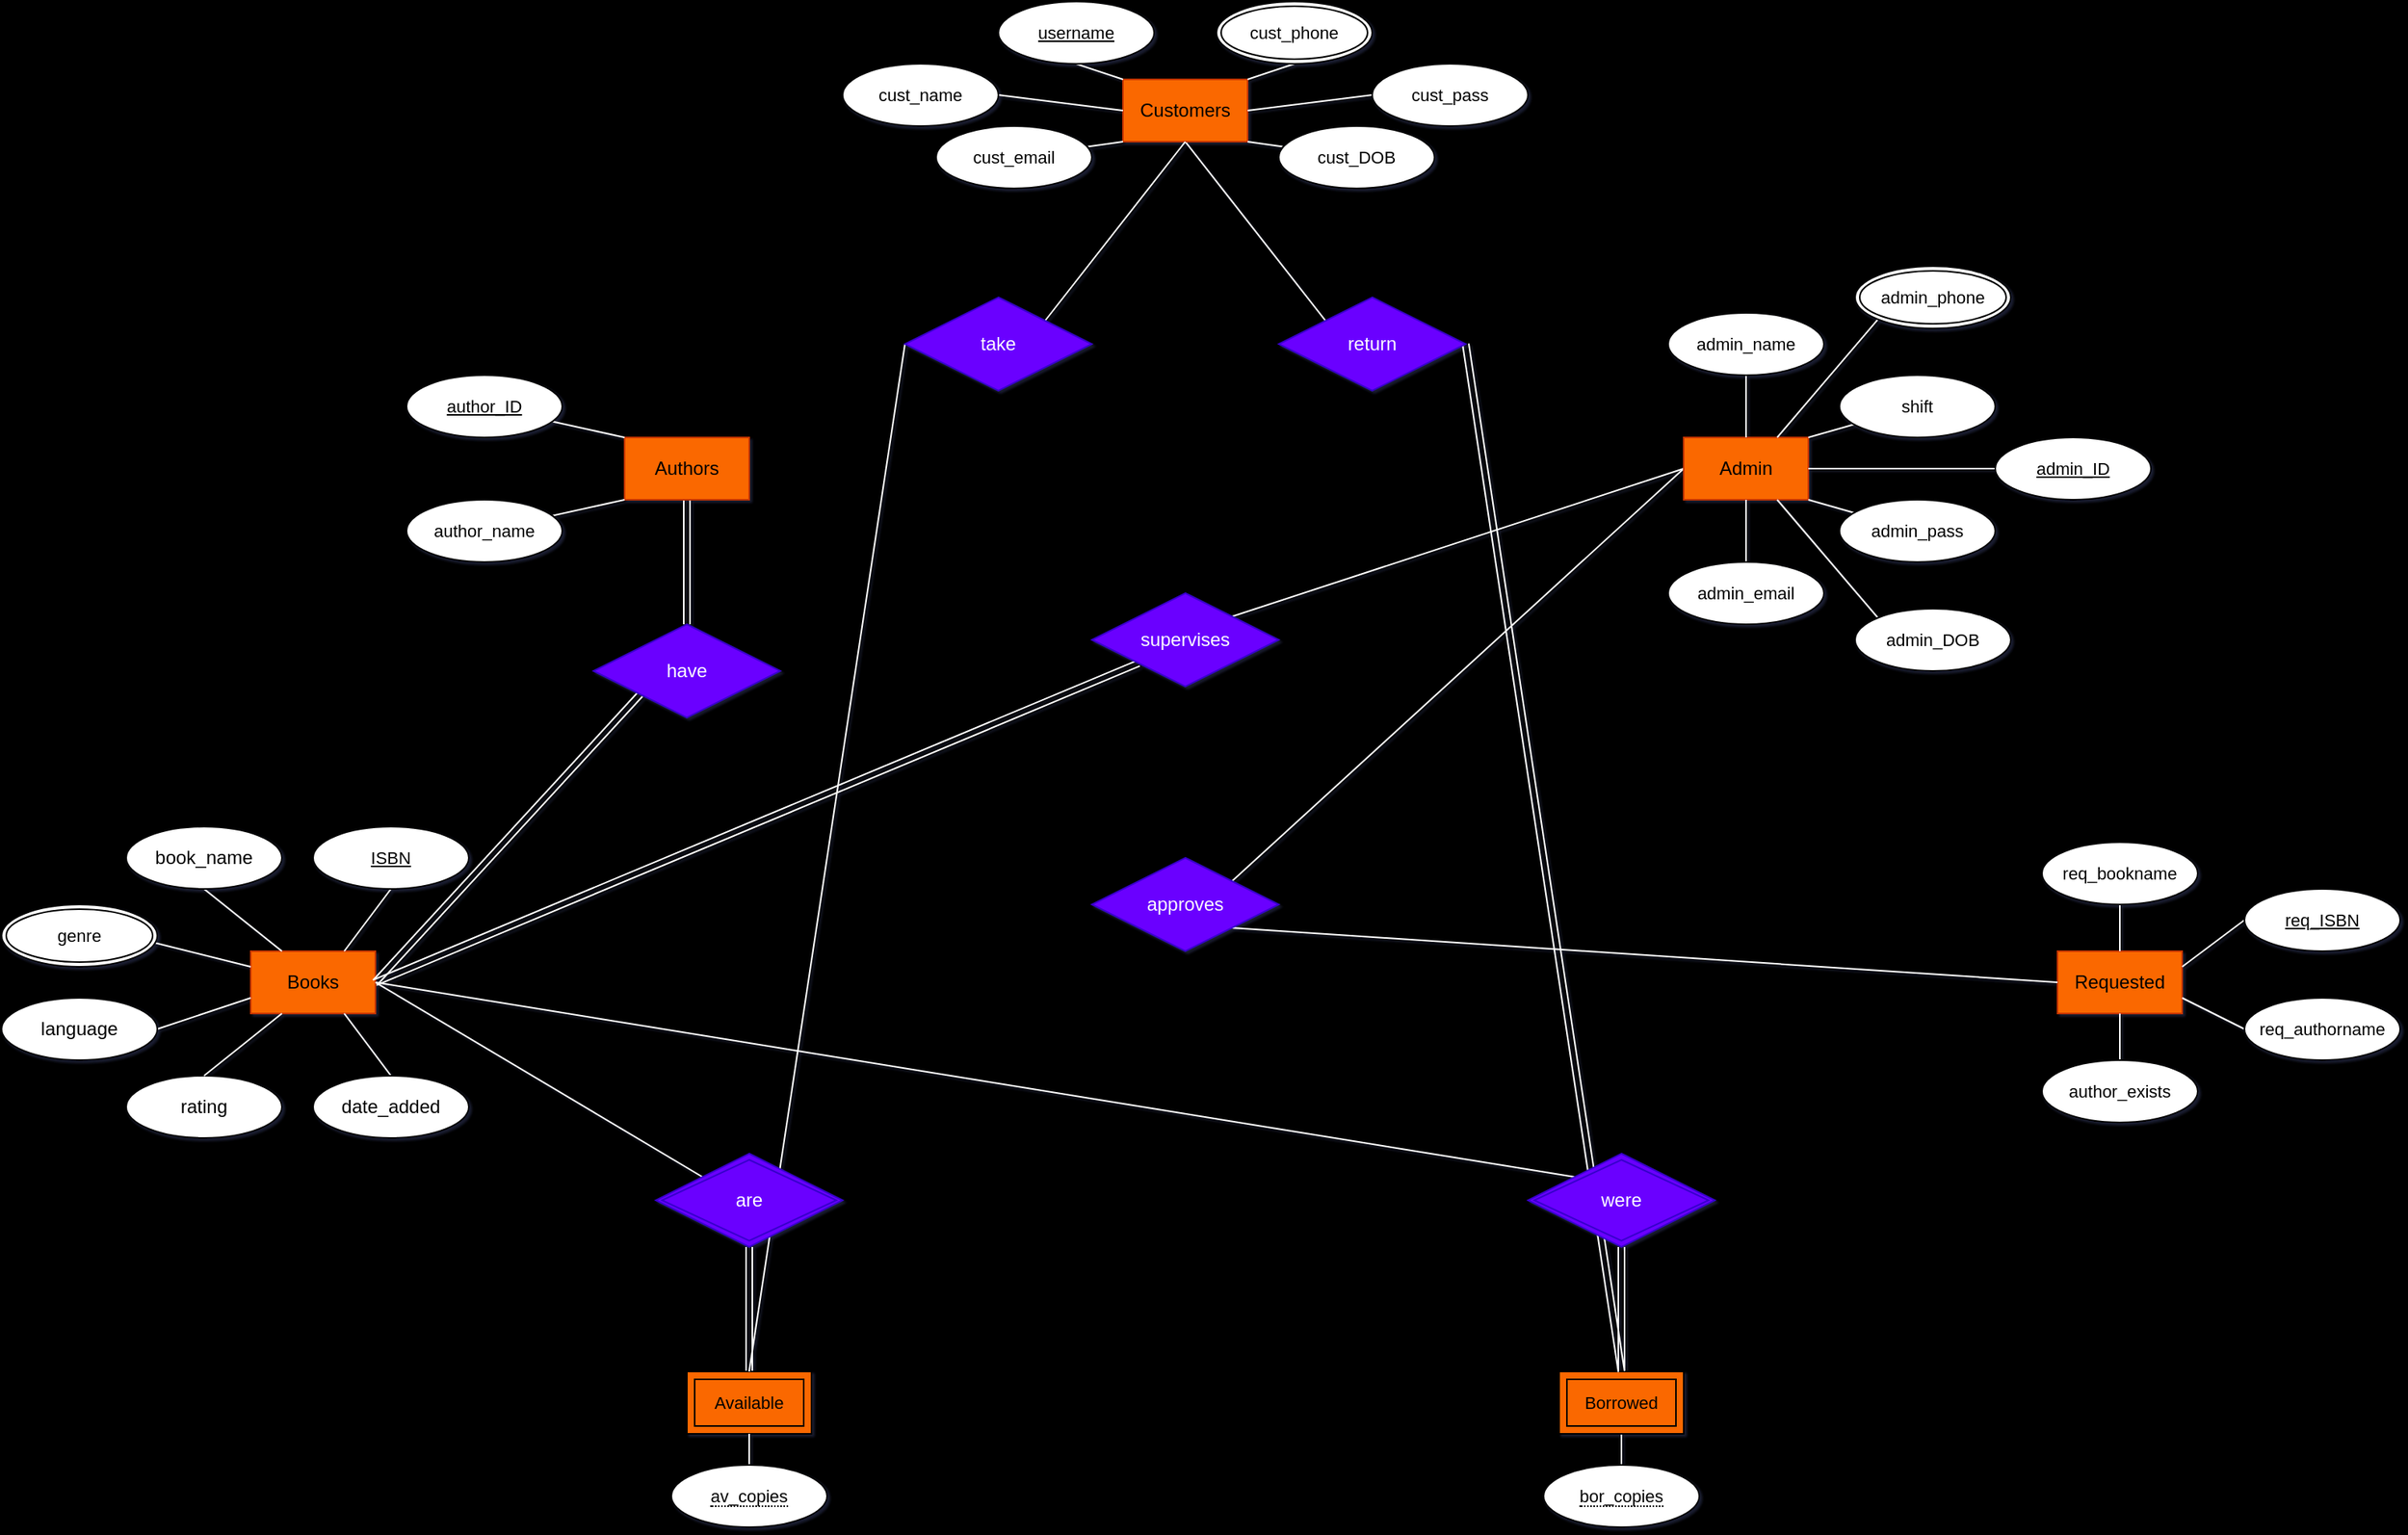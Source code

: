 <mxfile scale="5" border="1">
    <diagram id="hKzVix9h6hRu48XPa4nd" name="Page-1">
        <mxGraphModel dx="694" dy="654" grid="1" gridSize="10" guides="1" tooltips="1" connect="1" arrows="1" fold="1" page="1" pageScale="1" pageWidth="1920" pageHeight="1200" background="#000000" math="0" shadow="1">
            <root>
                <mxCell id="0"/>
                <mxCell id="1" parent="0"/>
                <mxCell id="99" style="edgeStyle=none;html=1;entryX=0;entryY=0;entryDx=0;entryDy=0;endArrow=none;endFill=0;exitX=1;exitY=0.5;exitDx=0;exitDy=0;strokeColor=#FFFFFF;" parent="1" source="2" target="95" edge="1">
                    <mxGeometry relative="1" as="geometry">
                        <mxPoint x="470" y="710" as="sourcePoint"/>
                    </mxGeometry>
                </mxCell>
                <mxCell id="2" value="Books" style="rounded=0;whiteSpace=wrap;html=1;fillColor=#fa6800;fontColor=#000000;strokeColor=#C73500;" parent="1" vertex="1">
                    <mxGeometry x="360" y="690" width="80" height="40" as="geometry"/>
                </mxCell>
                <mxCell id="4" value="Requested" style="rounded=0;whiteSpace=wrap;html=1;fillColor=#fa6800;fontColor=#000000;strokeColor=#C73500;" parent="1" vertex="1">
                    <mxGeometry x="1520" y="690" width="80" height="40" as="geometry"/>
                </mxCell>
                <mxCell id="103" style="edgeStyle=none;shape=link;html=1;entryX=0.5;entryY=0;entryDx=0;entryDy=0;endArrow=none;endFill=0;strokeColor=#FFFFFF;" parent="1" source="5" target="101" edge="1">
                    <mxGeometry relative="1" as="geometry"/>
                </mxCell>
                <mxCell id="5" value="Authors" style="rounded=0;whiteSpace=wrap;html=1;fillColor=#fa6800;fontColor=#000000;strokeColor=#C73500;" parent="1" vertex="1">
                    <mxGeometry x="600" y="360" width="80" height="40" as="geometry"/>
                </mxCell>
                <mxCell id="111" style="edgeStyle=none;html=1;entryX=1;entryY=0;entryDx=0;entryDy=0;endArrow=none;endFill=0;exitX=0;exitY=0.5;exitDx=0;exitDy=0;strokeColor=#FFFFFF;" parent="1" source="6" target="110" edge="1">
                    <mxGeometry relative="1" as="geometry"/>
                </mxCell>
                <mxCell id="114" style="edgeStyle=none;html=1;entryX=1;entryY=0;entryDx=0;entryDy=0;endArrow=none;endFill=0;exitX=0;exitY=0.5;exitDx=0;exitDy=0;strokeColor=#FFFFFF;" parent="1" source="6" target="113" edge="1">
                    <mxGeometry relative="1" as="geometry"/>
                </mxCell>
                <mxCell id="6" value="Admin" style="rounded=0;whiteSpace=wrap;html=1;fillColor=#fa6800;strokeColor=#C73500;fontColor=#000000;" parent="1" vertex="1">
                    <mxGeometry x="1280" y="360" width="80" height="40" as="geometry"/>
                </mxCell>
                <mxCell id="108" style="edgeStyle=none;html=1;entryX=0;entryY=0;entryDx=0;entryDy=0;endArrow=none;endFill=0;exitX=0.5;exitY=1;exitDx=0;exitDy=0;strokeColor=#FFFFFF;" parent="1" source="7" target="107" edge="1">
                    <mxGeometry relative="1" as="geometry"/>
                </mxCell>
                <mxCell id="7" value="Customers" style="rounded=0;whiteSpace=wrap;html=1;fillColor=#fa6800;fontColor=#000000;strokeColor=#C73500;" parent="1" vertex="1">
                    <mxGeometry x="920" y="130" width="80" height="40" as="geometry"/>
                </mxCell>
                <mxCell id="16" value="" style="endArrow=none;html=1;entryX=0;entryY=0.75;entryDx=0;entryDy=0;exitX=1;exitY=0.5;exitDx=0;exitDy=0;rounded=0;strokeColor=#FFFFFF;" parent="1" source="20" target="2" edge="1">
                    <mxGeometry width="50" height="50" relative="1" as="geometry">
                        <mxPoint x="290" y="770" as="sourcePoint"/>
                        <mxPoint x="340" y="720" as="targetPoint"/>
                    </mxGeometry>
                </mxCell>
                <mxCell id="20" value="language" style="ellipse;whiteSpace=wrap;html=1;align=center;rounded=0;" parent="1" vertex="1">
                    <mxGeometry x="200" y="720" width="100" height="40" as="geometry"/>
                </mxCell>
                <mxCell id="21" value="rating" style="ellipse;whiteSpace=wrap;html=1;align=center;rounded=0;" parent="1" vertex="1">
                    <mxGeometry x="280" y="770" width="100" height="40" as="geometry"/>
                </mxCell>
                <mxCell id="23" value="" style="endArrow=none;html=1;rounded=0;labelBackgroundColor=default;strokeColor=#FFFFFF;fontFamily=Helvetica;fontSize=11;fontColor=default;shape=connector;exitX=0.5;exitY=0;exitDx=0;exitDy=0;entryX=0.25;entryY=1;entryDx=0;entryDy=0;" parent="1" source="21" target="2" edge="1">
                    <mxGeometry relative="1" as="geometry">
                        <mxPoint x="480" y="780" as="sourcePoint"/>
                        <mxPoint x="400" y="730" as="targetPoint"/>
                    </mxGeometry>
                </mxCell>
                <mxCell id="25" style="edgeStyle=none;shape=connector;rounded=0;html=1;entryX=0.75;entryY=1;entryDx=0;entryDy=0;labelBackgroundColor=default;strokeColor=#FFFFFF;fontFamily=Helvetica;fontSize=11;fontColor=default;endArrow=none;exitX=0.5;exitY=0;exitDx=0;exitDy=0;" parent="1" source="24" target="2" edge="1">
                    <mxGeometry relative="1" as="geometry"/>
                </mxCell>
                <mxCell id="24" value="date_added" style="ellipse;whiteSpace=wrap;html=1;align=center;rounded=0;" parent="1" vertex="1">
                    <mxGeometry x="400" y="770" width="100" height="40" as="geometry"/>
                </mxCell>
                <mxCell id="27" value="" style="edgeStyle=none;shape=connector;rounded=0;html=1;labelBackgroundColor=default;strokeColor=#FFFFFF;fontFamily=Helvetica;fontSize=11;fontColor=default;endArrow=none;entryX=0;entryY=0.25;entryDx=0;entryDy=0;exitX=1;exitY=0.5;exitDx=0;exitDy=0;" parent="1" target="2" edge="1">
                    <mxGeometry relative="1" as="geometry">
                        <mxPoint x="280" y="680" as="sourcePoint"/>
                    </mxGeometry>
                </mxCell>
                <mxCell id="29" style="edgeStyle=none;shape=connector;rounded=0;html=1;entryX=0.25;entryY=0;entryDx=0;entryDy=0;labelBackgroundColor=default;strokeColor=#FFFFFF;fontFamily=Helvetica;fontSize=11;fontColor=default;endArrow=none;exitX=0.5;exitY=1;exitDx=0;exitDy=0;" parent="1" source="28" target="2" edge="1">
                    <mxGeometry relative="1" as="geometry"/>
                </mxCell>
                <mxCell id="28" value="book_name" style="ellipse;whiteSpace=wrap;html=1;align=center;rounded=0;" parent="1" vertex="1">
                    <mxGeometry x="280" y="610" width="100" height="40" as="geometry"/>
                </mxCell>
                <mxCell id="35" style="edgeStyle=none;shape=connector;rounded=0;html=1;entryX=0.75;entryY=0;entryDx=0;entryDy=0;labelBackgroundColor=default;strokeColor=#FFFFFF;fontFamily=Helvetica;fontSize=11;fontColor=default;endArrow=none;exitX=0.5;exitY=1;exitDx=0;exitDy=0;" parent="1" source="34" target="2" edge="1">
                    <mxGeometry relative="1" as="geometry"/>
                </mxCell>
                <mxCell id="34" value="ISBN" style="ellipse;whiteSpace=wrap;html=1;align=center;fontStyle=4;fontFamily=Helvetica;fontSize=11;fontColor=default;rounded=0;" parent="1" vertex="1">
                    <mxGeometry x="400" y="610" width="100" height="40" as="geometry"/>
                </mxCell>
                <mxCell id="40" style="edgeStyle=none;shape=connector;rounded=0;html=1;exitX=1;exitY=0.5;exitDx=0;exitDy=0;labelBackgroundColor=default;strokeColor=#FFFFFF;fontFamily=Helvetica;fontSize=11;fontColor=default;endArrow=none;entryX=0;entryY=0.5;entryDx=0;entryDy=0;" parent="1" source="36" target="7" edge="1">
                    <mxGeometry relative="1" as="geometry"/>
                </mxCell>
                <mxCell id="36" value="cust_name" style="ellipse;whiteSpace=wrap;html=1;align=center;fontFamily=Helvetica;fontSize=11;fontColor=default;rounded=0;" parent="1" vertex="1">
                    <mxGeometry x="740" y="120" width="100" height="40" as="geometry"/>
                </mxCell>
                <mxCell id="39" value="" style="edgeStyle=none;shape=connector;rounded=0;html=1;labelBackgroundColor=default;strokeColor=#FFFFFF;fontFamily=Helvetica;fontSize=11;fontColor=default;endArrow=none;exitX=0.474;exitY=0.98;exitDx=0;exitDy=0;exitPerimeter=0;" parent="1" source="37" edge="1">
                    <mxGeometry relative="1" as="geometry">
                        <mxPoint x="910" y="120" as="sourcePoint"/>
                        <mxPoint x="920" y="130" as="targetPoint"/>
                    </mxGeometry>
                </mxCell>
                <mxCell id="37" value="username" style="ellipse;whiteSpace=wrap;html=1;align=center;fontStyle=4;fontFamily=Helvetica;fontSize=11;fontColor=default;rounded=0;" parent="1" vertex="1">
                    <mxGeometry x="840" y="80" width="100" height="40" as="geometry"/>
                </mxCell>
                <mxCell id="41" style="edgeStyle=none;shape=connector;rounded=0;html=1;exitX=0;exitY=0.5;exitDx=0;exitDy=0;entryX=1;entryY=0.5;entryDx=0;entryDy=0;labelBackgroundColor=default;strokeColor=#FFFFFF;fontFamily=Helvetica;fontSize=11;fontColor=default;endArrow=none;" parent="1" source="38" target="7" edge="1">
                    <mxGeometry relative="1" as="geometry"/>
                </mxCell>
                <mxCell id="38" value="cust_pass" style="ellipse;whiteSpace=wrap;html=1;align=center;fontFamily=Helvetica;fontSize=11;fontColor=default;rounded=0;" parent="1" vertex="1">
                    <mxGeometry x="1080" y="120" width="100" height="40" as="geometry"/>
                </mxCell>
                <mxCell id="43" style="edgeStyle=none;shape=connector;rounded=0;html=1;entryX=0;entryY=1;entryDx=0;entryDy=0;labelBackgroundColor=default;strokeColor=#FFFFFF;fontFamily=Helvetica;fontSize=11;fontColor=default;endArrow=none;" parent="1" source="42" target="7" edge="1">
                    <mxGeometry relative="1" as="geometry"/>
                </mxCell>
                <mxCell id="42" value="cust_email" style="ellipse;whiteSpace=wrap;html=1;align=center;fontFamily=Helvetica;fontSize=11;fontColor=default;rounded=0;" parent="1" vertex="1">
                    <mxGeometry x="800" y="160" width="100" height="40" as="geometry"/>
                </mxCell>
                <mxCell id="45" style="edgeStyle=none;shape=connector;rounded=0;html=1;entryX=1;entryY=1;entryDx=0;entryDy=0;labelBackgroundColor=default;strokeColor=#FFFFFF;fontFamily=Helvetica;fontSize=11;fontColor=default;endArrow=none;" parent="1" source="44" target="7" edge="1">
                    <mxGeometry relative="1" as="geometry"/>
                </mxCell>
                <mxCell id="44" value="cust_DOB" style="ellipse;whiteSpace=wrap;html=1;align=center;fontFamily=Helvetica;fontSize=11;fontColor=default;rounded=0;" parent="1" vertex="1">
                    <mxGeometry x="1020" y="160" width="100" height="40" as="geometry"/>
                </mxCell>
                <mxCell id="59" value="" style="edgeStyle=none;shape=connector;rounded=0;html=1;labelBackgroundColor=default;strokeColor=#FFFFFF;fontFamily=Helvetica;fontSize=11;fontColor=default;endArrow=none;" parent="1" source="46" target="6" edge="1">
                    <mxGeometry relative="1" as="geometry"/>
                </mxCell>
                <mxCell id="46" value="admin_name" style="ellipse;whiteSpace=wrap;html=1;align=center;fontFamily=Helvetica;fontSize=11;fontColor=default;rounded=0;" parent="1" vertex="1">
                    <mxGeometry x="1270" y="280" width="100" height="40" as="geometry"/>
                </mxCell>
                <mxCell id="60" style="edgeStyle=none;shape=connector;rounded=0;html=1;entryX=1;entryY=0;entryDx=0;entryDy=0;labelBackgroundColor=default;strokeColor=#FFFFFF;fontFamily=Helvetica;fontSize=11;fontColor=default;endArrow=none;" parent="1" source="47" target="6" edge="1">
                    <mxGeometry relative="1" as="geometry"/>
                </mxCell>
                <mxCell id="47" value="shift" style="ellipse;whiteSpace=wrap;html=1;align=center;fontFamily=Helvetica;fontSize=11;fontColor=default;rounded=0;" parent="1" vertex="1">
                    <mxGeometry x="1380" y="320" width="100" height="40" as="geometry"/>
                </mxCell>
                <mxCell id="64" style="edgeStyle=none;shape=connector;rounded=0;html=1;entryX=1;entryY=1;entryDx=0;entryDy=0;labelBackgroundColor=default;strokeColor=#FFFFFF;fontFamily=Helvetica;fontSize=11;fontColor=default;endArrow=none;" parent="1" source="48" target="6" edge="1">
                    <mxGeometry relative="1" as="geometry"/>
                </mxCell>
                <mxCell id="48" value="admin_pass" style="ellipse;whiteSpace=wrap;html=1;align=center;fontFamily=Helvetica;fontSize=11;fontColor=default;rounded=0;" parent="1" vertex="1">
                    <mxGeometry x="1380" y="400" width="100" height="40" as="geometry"/>
                </mxCell>
                <mxCell id="66" style="edgeStyle=none;shape=connector;rounded=0;html=1;exitX=0.5;exitY=0;exitDx=0;exitDy=0;entryX=0.5;entryY=1;entryDx=0;entryDy=0;labelBackgroundColor=default;strokeColor=#FFFFFF;fontFamily=Helvetica;fontSize=11;fontColor=default;endArrow=none;" parent="1" source="50" target="6" edge="1">
                    <mxGeometry relative="1" as="geometry"/>
                </mxCell>
                <mxCell id="50" value="admin_email" style="ellipse;whiteSpace=wrap;html=1;align=center;fontFamily=Helvetica;fontSize=11;fontColor=default;rounded=0;" parent="1" vertex="1">
                    <mxGeometry x="1270" y="440" width="100" height="40" as="geometry"/>
                </mxCell>
                <mxCell id="52" style="edgeStyle=none;shape=connector;rounded=0;html=1;exitX=0.5;exitY=1;exitDx=0;exitDy=0;entryX=1;entryY=0;entryDx=0;entryDy=0;labelBackgroundColor=default;strokeColor=#FFFFFF;fontFamily=Helvetica;fontSize=11;fontColor=default;endArrow=none;" parent="1" target="7" edge="1">
                    <mxGeometry relative="1" as="geometry">
                        <mxPoint x="1030" y="120" as="sourcePoint"/>
                    </mxGeometry>
                </mxCell>
                <mxCell id="54" value="cust_phone" style="ellipse;shape=doubleEllipse;margin=3;whiteSpace=wrap;html=1;align=center;fontFamily=Helvetica;fontSize=11;fontColor=default;rounded=0;" parent="1" vertex="1">
                    <mxGeometry x="980" y="80" width="100" height="40" as="geometry"/>
                </mxCell>
                <mxCell id="62" style="edgeStyle=none;shape=connector;rounded=0;html=1;exitX=0;exitY=0.5;exitDx=0;exitDy=0;labelBackgroundColor=default;strokeColor=#FFFFFF;fontFamily=Helvetica;fontSize=11;fontColor=default;endArrow=none;" parent="1" source="56" target="6" edge="1">
                    <mxGeometry relative="1" as="geometry"/>
                </mxCell>
                <mxCell id="56" value="admin_ID" style="ellipse;whiteSpace=wrap;html=1;align=center;fontStyle=4;fontFamily=Helvetica;fontSize=11;fontColor=default;rounded=0;" parent="1" vertex="1">
                    <mxGeometry x="1480" y="360" width="100" height="40" as="geometry"/>
                </mxCell>
                <mxCell id="61" style="edgeStyle=none;shape=connector;rounded=0;html=1;exitX=0;exitY=1;exitDx=0;exitDy=0;entryX=0.75;entryY=0;entryDx=0;entryDy=0;labelBackgroundColor=default;strokeColor=#FFFFFF;fontFamily=Helvetica;fontSize=11;fontColor=default;endArrow=none;" parent="1" source="57" target="6" edge="1">
                    <mxGeometry relative="1" as="geometry"/>
                </mxCell>
                <mxCell id="57" value="admin_phone" style="ellipse;shape=doubleEllipse;margin=3;whiteSpace=wrap;html=1;align=center;fontFamily=Helvetica;fontSize=11;fontColor=default;rounded=0;" parent="1" vertex="1">
                    <mxGeometry x="1390" y="250" width="100" height="40" as="geometry"/>
                </mxCell>
                <mxCell id="65" style="edgeStyle=none;shape=connector;rounded=0;html=1;exitX=0;exitY=0;exitDx=0;exitDy=0;entryX=0.75;entryY=1;entryDx=0;entryDy=0;labelBackgroundColor=default;strokeColor=#FFFFFF;fontFamily=Helvetica;fontSize=11;fontColor=default;endArrow=none;" parent="1" source="58" target="6" edge="1">
                    <mxGeometry relative="1" as="geometry"/>
                </mxCell>
                <mxCell id="58" value="admin_DOB" style="ellipse;whiteSpace=wrap;html=1;align=center;fontFamily=Helvetica;fontSize=11;fontColor=default;rounded=0;" parent="1" vertex="1">
                    <mxGeometry x="1390" y="470" width="100" height="40" as="geometry"/>
                </mxCell>
                <mxCell id="70" style="edgeStyle=none;shape=connector;rounded=0;html=1;entryX=0;entryY=0;entryDx=0;entryDy=0;labelBackgroundColor=default;strokeColor=#FFFFFF;fontFamily=Helvetica;fontSize=11;fontColor=default;endArrow=none;" parent="1" source="67" target="5" edge="1">
                    <mxGeometry relative="1" as="geometry"/>
                </mxCell>
                <mxCell id="67" value="author_ID" style="ellipse;whiteSpace=wrap;html=1;align=center;fontStyle=4;fontFamily=Helvetica;fontSize=11;fontColor=default;rounded=0;" parent="1" vertex="1">
                    <mxGeometry x="460" y="320" width="100" height="40" as="geometry"/>
                </mxCell>
                <mxCell id="69" style="edgeStyle=none;shape=connector;rounded=0;html=1;entryX=0;entryY=1;entryDx=0;entryDy=0;labelBackgroundColor=default;strokeColor=#FFFFFF;fontFamily=Helvetica;fontSize=11;fontColor=default;endArrow=none;" parent="1" source="68" target="5" edge="1">
                    <mxGeometry relative="1" as="geometry"/>
                </mxCell>
                <mxCell id="68" value="author_name" style="ellipse;whiteSpace=wrap;html=1;align=center;fontFamily=Helvetica;fontSize=11;fontColor=default;rounded=0;" parent="1" vertex="1">
                    <mxGeometry x="460" y="400" width="100" height="40" as="geometry"/>
                </mxCell>
                <mxCell id="71" value="genre" style="ellipse;shape=doubleEllipse;margin=3;whiteSpace=wrap;html=1;align=center;fontFamily=Helvetica;fontSize=11;fontColor=default;rounded=0;" parent="1" vertex="1">
                    <mxGeometry x="200" y="660" width="100" height="40" as="geometry"/>
                </mxCell>
                <mxCell id="97" style="edgeStyle=none;html=1;entryX=0.5;entryY=1;entryDx=0;entryDy=0;shape=link;strokeColor=#FFFFFF;" parent="1" source="75" target="94" edge="1">
                    <mxGeometry relative="1" as="geometry"/>
                </mxCell>
                <mxCell id="75" value="Available" style="shape=ext;margin=3;double=1;whiteSpace=wrap;html=1;align=center;fontFamily=Helvetica;fontSize=11;rounded=0;fillColor=#fa6800;fontColor=#000000;strokeColor=#000000;" parent="1" vertex="1">
                    <mxGeometry x="640" y="960" width="80" height="40" as="geometry"/>
                </mxCell>
                <mxCell id="79" style="edgeStyle=none;shape=connector;rounded=0;html=1;entryX=0.5;entryY=1;entryDx=0;entryDy=0;labelBackgroundColor=default;strokeColor=#FFFFFF;fontFamily=Helvetica;fontSize=11;fontColor=default;endArrow=none;exitX=0.5;exitY=0;exitDx=0;exitDy=0;" parent="1" source="78" target="75" edge="1">
                    <mxGeometry relative="1" as="geometry"/>
                </mxCell>
                <mxCell id="78" value="&lt;span style=&quot;border-bottom: 1px dotted&quot;&gt;av_copies&lt;/span&gt;" style="ellipse;whiteSpace=wrap;html=1;align=center;fontFamily=Helvetica;fontSize=11;fontColor=default;rounded=0;" parent="1" vertex="1">
                    <mxGeometry x="630" y="1020" width="100" height="40" as="geometry"/>
                </mxCell>
                <mxCell id="81" value="" style="edgeStyle=none;shape=connector;rounded=0;html=1;labelBackgroundColor=default;strokeColor=#FFFFFF;fontFamily=Helvetica;fontSize=11;fontColor=default;endArrow=none;" parent="1" source="80" edge="1">
                    <mxGeometry relative="1" as="geometry">
                        <mxPoint x="1240" y="1000" as="targetPoint"/>
                    </mxGeometry>
                </mxCell>
                <mxCell id="80" value="&lt;span style=&quot;border-bottom: 1px dotted&quot;&gt;bor_copies&lt;/span&gt;" style="ellipse;whiteSpace=wrap;html=1;align=center;fontFamily=Helvetica;fontSize=11;fontColor=default;rounded=0;" parent="1" vertex="1">
                    <mxGeometry x="1190" y="1020" width="100" height="40" as="geometry"/>
                </mxCell>
                <mxCell id="100" style="edgeStyle=none;html=1;entryX=0.5;entryY=1;entryDx=0;entryDy=0;endArrow=none;endFill=0;shape=link;strokeColor=#f8f7f7;" parent="1" source="82" target="95" edge="1">
                    <mxGeometry relative="1" as="geometry"/>
                </mxCell>
                <mxCell id="82" value="Borrowed" style="shape=ext;margin=3;double=1;whiteSpace=wrap;html=1;align=center;fontFamily=Helvetica;fontSize=11;rounded=0;fillColor=#fa6800;fontColor=#000000;strokeColor=#000000;" parent="1" vertex="1">
                    <mxGeometry x="1200" y="960" width="80" height="40" as="geometry"/>
                </mxCell>
                <mxCell id="88" style="edgeStyle=none;shape=connector;rounded=0;html=1;exitX=0.5;exitY=1;exitDx=0;exitDy=0;entryX=0.5;entryY=0;entryDx=0;entryDy=0;labelBackgroundColor=default;strokeColor=#FFFFFF;fontFamily=Helvetica;fontSize=11;fontColor=default;endArrow=none;" parent="1" source="83" target="4" edge="1">
                    <mxGeometry relative="1" as="geometry"/>
                </mxCell>
                <mxCell id="83" value="req_bookname" style="ellipse;whiteSpace=wrap;html=1;align=center;fontFamily=Helvetica;fontSize=11;fontColor=default;rounded=0;" parent="1" vertex="1">
                    <mxGeometry x="1510" y="620" width="100" height="40" as="geometry"/>
                </mxCell>
                <mxCell id="89" style="edgeStyle=none;shape=connector;rounded=0;html=1;exitX=0;exitY=0.5;exitDx=0;exitDy=0;entryX=1;entryY=0.25;entryDx=0;entryDy=0;labelBackgroundColor=default;strokeColor=#FFFFFF;fontFamily=Helvetica;fontSize=11;fontColor=default;endArrow=none;" parent="1" target="4" edge="1">
                    <mxGeometry relative="1" as="geometry">
                        <mxPoint x="1640" y="670" as="sourcePoint"/>
                    </mxGeometry>
                </mxCell>
                <mxCell id="90" style="edgeStyle=none;shape=connector;rounded=0;html=1;exitX=0;exitY=0.5;exitDx=0;exitDy=0;entryX=1;entryY=0.75;entryDx=0;entryDy=0;labelBackgroundColor=default;strokeColor=#FFFFFF;fontFamily=Helvetica;fontSize=11;fontColor=default;endArrow=none;" parent="1" target="4" edge="1">
                    <mxGeometry relative="1" as="geometry">
                        <mxPoint x="1640" y="740" as="sourcePoint"/>
                    </mxGeometry>
                </mxCell>
                <mxCell id="91" style="edgeStyle=none;shape=connector;rounded=0;html=1;exitX=0.5;exitY=0;exitDx=0;exitDy=0;entryX=0.5;entryY=1;entryDx=0;entryDy=0;labelBackgroundColor=default;strokeColor=#FFFFFF;fontFamily=Helvetica;fontSize=11;fontColor=default;endArrow=none;" parent="1" source="86" target="4" edge="1">
                    <mxGeometry relative="1" as="geometry"/>
                </mxCell>
                <mxCell id="86" value="author_exists" style="ellipse;whiteSpace=wrap;html=1;align=center;fontFamily=Helvetica;fontSize=11;fontColor=default;rounded=0;" parent="1" vertex="1">
                    <mxGeometry x="1510" y="760" width="100" height="40" as="geometry"/>
                </mxCell>
                <mxCell id="92" value="req_ISBN" style="ellipse;whiteSpace=wrap;html=1;align=center;fontStyle=4;fontFamily=Helvetica;fontSize=11;fontColor=default;rounded=0;" parent="1" vertex="1">
                    <mxGeometry x="1640" y="650" width="100" height="40" as="geometry"/>
                </mxCell>
                <mxCell id="93" value="req_authorname" style="ellipse;whiteSpace=wrap;html=1;align=center;fontFamily=Helvetica;fontSize=11;fontColor=default;rounded=0;" parent="1" vertex="1">
                    <mxGeometry x="1640" y="720" width="100" height="40" as="geometry"/>
                </mxCell>
                <mxCell id="98" style="edgeStyle=none;html=1;exitX=0;exitY=0;exitDx=0;exitDy=0;entryX=1;entryY=0.5;entryDx=0;entryDy=0;endArrow=none;endFill=0;strokeColor=#FFFFFF;" parent="1" source="94" target="2" edge="1">
                    <mxGeometry relative="1" as="geometry"/>
                </mxCell>
                <mxCell id="102" style="edgeStyle=none;html=1;exitX=0;exitY=1;exitDx=0;exitDy=0;entryX=1;entryY=0.5;entryDx=0;entryDy=0;endArrow=none;endFill=0;shape=link;strokeColor=#FFFFFF;" parent="1" source="101" target="2" edge="1">
                    <mxGeometry relative="1" as="geometry"/>
                </mxCell>
                <mxCell id="101" value="have" style="shape=rhombus;perimeter=rhombusPerimeter;whiteSpace=wrap;html=1;align=center;fillColor=#6a00ff;fontColor=#ffffff;strokeColor=#3700CC;" parent="1" vertex="1">
                    <mxGeometry x="580" y="480" width="120" height="60" as="geometry"/>
                </mxCell>
                <mxCell id="105" style="edgeStyle=none;html=1;exitX=1;exitY=0;exitDx=0;exitDy=0;entryX=0.5;entryY=1;entryDx=0;entryDy=0;endArrow=none;endFill=0;strokeColor=#FFFFFF;" parent="1" source="104" target="7" edge="1">
                    <mxGeometry relative="1" as="geometry"/>
                </mxCell>
                <mxCell id="106" style="edgeStyle=none;html=1;exitX=0;exitY=0.5;exitDx=0;exitDy=0;entryX=0.5;entryY=0;entryDx=0;entryDy=0;endArrow=none;endFill=0;strokeColor=#FFFFFF;" parent="1" source="104" target="75" edge="1">
                    <mxGeometry relative="1" as="geometry"/>
                </mxCell>
                <mxCell id="104" value="take" style="shape=rhombus;perimeter=rhombusPerimeter;whiteSpace=wrap;html=1;align=center;fillColor=#6a00ff;fontColor=#ffffff;strokeColor=#3700CC;" parent="1" vertex="1">
                    <mxGeometry x="780" y="270" width="120" height="60" as="geometry"/>
                </mxCell>
                <mxCell id="94" value="are" style="shape=rhombus;double=1;perimeter=rhombusPerimeter;whiteSpace=wrap;html=1;align=center;fillColor=#6a00ff;fontColor=#ffffff;strokeColor=#3700CC;" parent="1" vertex="1">
                    <mxGeometry x="620" y="820" width="120" height="60" as="geometry"/>
                </mxCell>
                <mxCell id="109" style="edgeStyle=none;html=1;exitX=1;exitY=0.5;exitDx=0;exitDy=0;entryX=0.5;entryY=0;entryDx=0;entryDy=0;endArrow=none;endFill=0;shape=link;strokeColor=#FFFFFF;" parent="1" source="107" target="82" edge="1">
                    <mxGeometry relative="1" as="geometry"/>
                </mxCell>
                <mxCell id="107" value="return" style="shape=rhombus;perimeter=rhombusPerimeter;whiteSpace=wrap;html=1;align=center;fillColor=#6a00ff;fontColor=#ffffff;strokeColor=#3700CC;" parent="1" vertex="1">
                    <mxGeometry x="1020" y="270" width="120" height="60" as="geometry"/>
                </mxCell>
                <mxCell id="95" value="were" style="shape=rhombus;double=1;perimeter=rhombusPerimeter;whiteSpace=wrap;html=1;align=center;fillColor=#6a00ff;fontColor=#ffffff;strokeColor=#3700CC;" parent="1" vertex="1">
                    <mxGeometry x="1180" y="820" width="120" height="60" as="geometry"/>
                </mxCell>
                <mxCell id="112" style="edgeStyle=none;shape=link;html=1;exitX=0;exitY=1;exitDx=0;exitDy=0;endArrow=none;endFill=0;strokeColor=#FFFFFF;" parent="1" source="110" edge="1">
                    <mxGeometry relative="1" as="geometry">
                        <mxPoint x="440" y="710" as="targetPoint"/>
                    </mxGeometry>
                </mxCell>
                <mxCell id="110" value="supervises" style="shape=rhombus;perimeter=rhombusPerimeter;whiteSpace=wrap;html=1;align=center;fillColor=#6a00ff;fontColor=#ffffff;strokeColor=#3700CC;" parent="1" vertex="1">
                    <mxGeometry x="900" y="460" width="120" height="60" as="geometry"/>
                </mxCell>
                <mxCell id="115" style="edgeStyle=none;html=1;entryX=0;entryY=0.5;entryDx=0;entryDy=0;endArrow=none;endFill=0;exitX=1;exitY=1;exitDx=0;exitDy=0;strokeColor=#FFFFFF;" parent="1" source="113" target="4" edge="1">
                    <mxGeometry relative="1" as="geometry"/>
                </mxCell>
                <mxCell id="113" value="approves" style="shape=rhombus;perimeter=rhombusPerimeter;whiteSpace=wrap;html=1;align=center;fillColor=#6a00ff;fontColor=#ffffff;strokeColor=#3700CC;" parent="1" vertex="1">
                    <mxGeometry x="900" y="630" width="120" height="60" as="geometry"/>
                </mxCell>
            </root>
        </mxGraphModel>
    </diagram>
</mxfile>